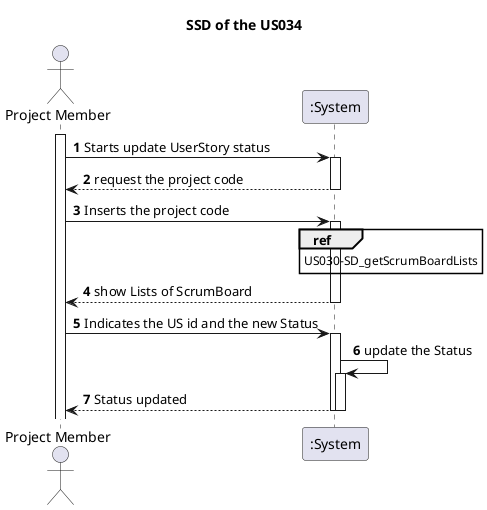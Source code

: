 @startuml
'https://plantuml.com/sequence-diagram

title SSD of the US034

autoactivate on
autonumber

actor "Project Member" as User
participant ":System" as System

activate User

User -> System: Starts update UserStory status
System --> User: request the project code
User -> System: Inserts the project code
ref over System
US030-SD_getScrumBoardLists
end
System --> User: show Lists of ScrumBoard
deactivate System

User -> System: Indicates the US id and the new Status
System -> System: update the Status
System --> User: Status updated




@enduml